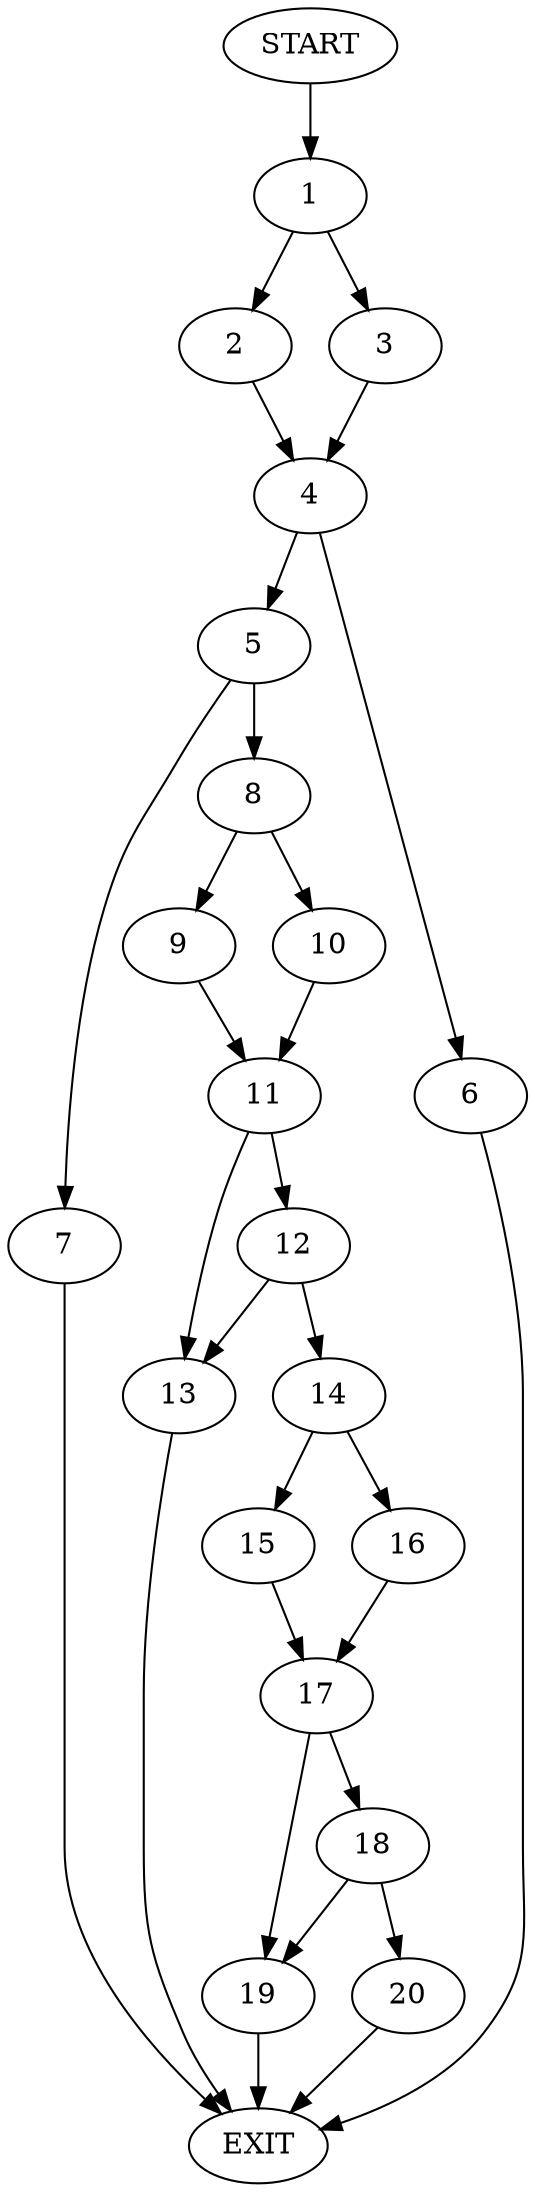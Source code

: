 digraph {
0 [label="START"]
21 [label="EXIT"]
0 -> 1
1 -> 2
1 -> 3
2 -> 4
3 -> 4
4 -> 5
4 -> 6
5 -> 7
5 -> 8
6 -> 21
8 -> 9
8 -> 10
7 -> 21
9 -> 11
10 -> 11
11 -> 12
11 -> 13
13 -> 21
12 -> 14
12 -> 13
14 -> 15
14 -> 16
15 -> 17
16 -> 17
17 -> 18
17 -> 19
19 -> 21
18 -> 20
18 -> 19
20 -> 21
}
